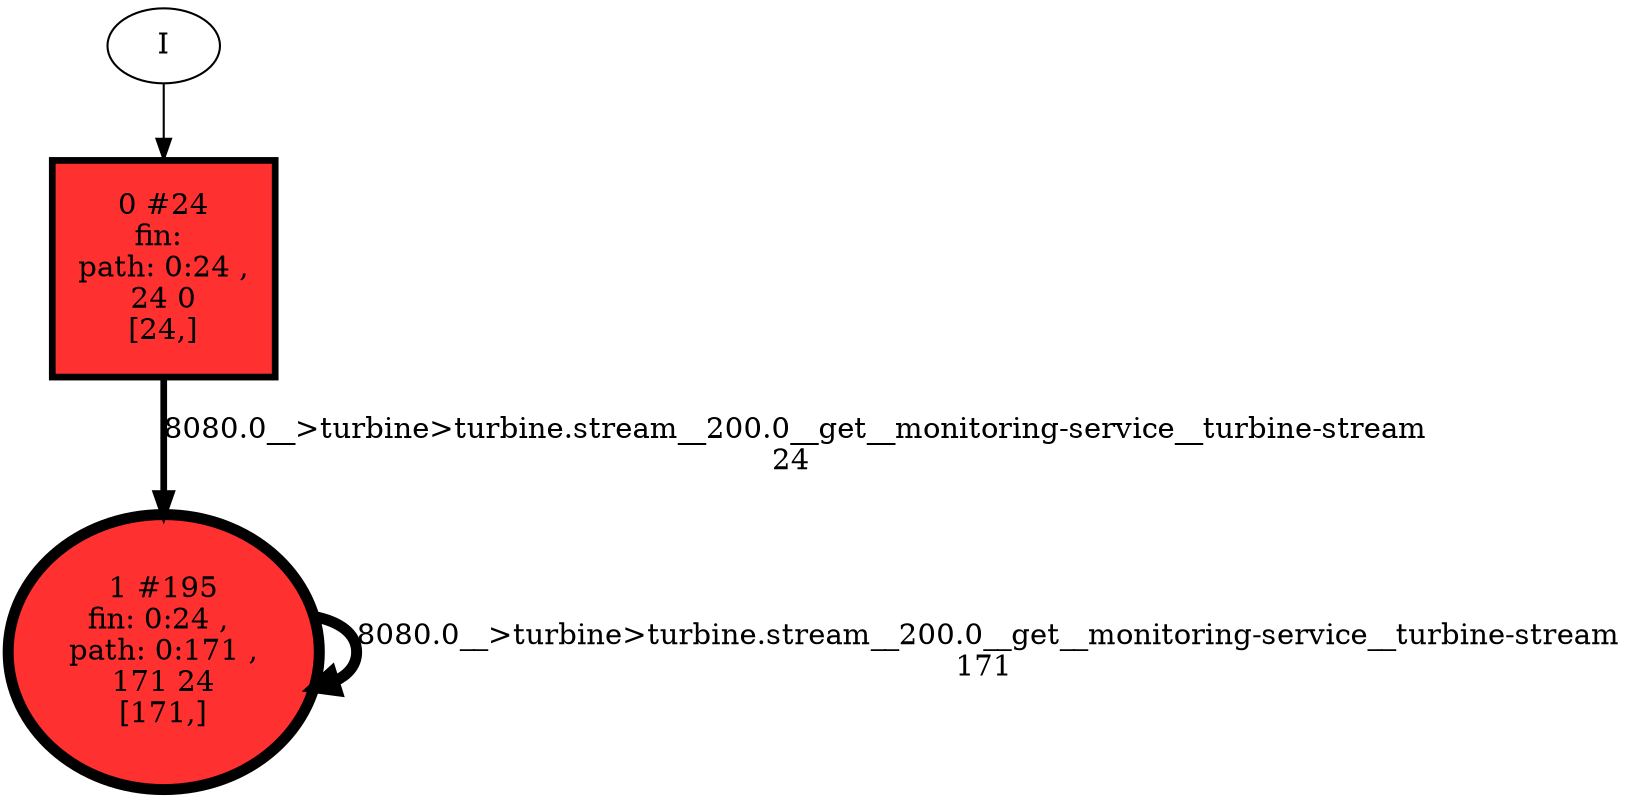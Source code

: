 // produced with flexfringe // 
digraph DFA {
	0 [label="root" shape=box];
		I -> 0;
	0 [ label="0 #24
fin: 
 path: 0:24 , 
24 0
[24,]" , style=filled, fillcolor="firebrick1", width=1.43957, height=1.43957, penwidth=3.21888];
		0 -> 1 [label="8080.0__>turbine>turbine.stream__200.0__get__monitoring-service__turbine-stream
24 " , penwidth=3.21888 ];
	1 [ label="1 #195
fin: 0:24 , 
 path: 0:171 , 
171 24
[171,]" , style=filled, fillcolor="firebrick1", width=1.83707, height=1.83707, penwidth=5.27811];
		1 -> 1 [label="8080.0__>turbine>turbine.stream__200.0__get__monitoring-service__turbine-stream
171 " , penwidth=5.27811 ];
}
